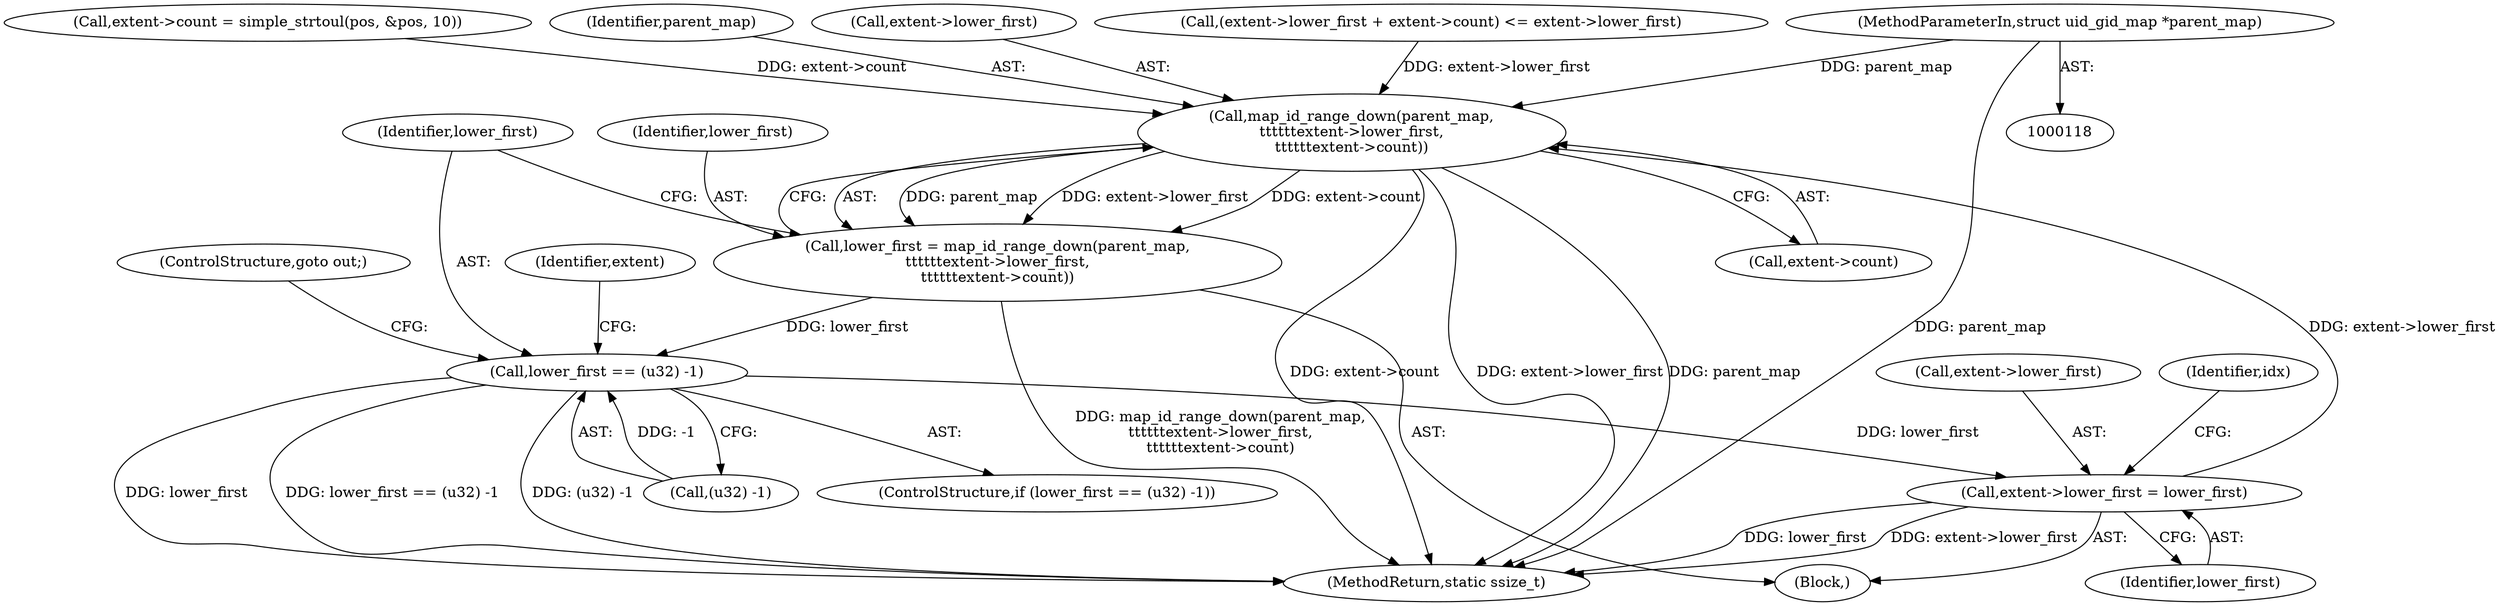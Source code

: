 digraph "0_linux_6708075f104c3c9b04b23336bb0366ca30c3931b@pointer" {
"1000125" [label="(MethodParameterIn,struct uid_gid_map *parent_map)"];
"1000455" [label="(Call,map_id_range_down(parent_map,\n\t\t\t\t\t\textent->lower_first,\n\t\t\t\t\t\textent->count))"];
"1000453" [label="(Call,lower_first = map_id_range_down(parent_map,\n\t\t\t\t\t\textent->lower_first,\n\t\t\t\t\t\textent->count))"];
"1000464" [label="(Call,lower_first == (u32) -1)"];
"1000471" [label="(Call,extent->lower_first = lower_first)"];
"1000457" [label="(Call,extent->lower_first)"];
"1000379" [label="(Call,(extent->lower_first + extent->count) <= extent->lower_first)"];
"1000464" [label="(Call,lower_first == (u32) -1)"];
"1000443" [label="(Block,)"];
"1000318" [label="(Call,extent->count = simple_strtoul(pos, &pos, 10))"];
"1000466" [label="(Call,(u32) -1)"];
"1000465" [label="(Identifier,lower_first)"];
"1000475" [label="(Identifier,lower_first)"];
"1000518" [label="(MethodReturn,static ssize_t)"];
"1000453" [label="(Call,lower_first = map_id_range_down(parent_map,\n\t\t\t\t\t\textent->lower_first,\n\t\t\t\t\t\textent->count))"];
"1000472" [label="(Call,extent->lower_first)"];
"1000463" [label="(ControlStructure,if (lower_first == (u32) -1))"];
"1000471" [label="(Call,extent->lower_first = lower_first)"];
"1000454" [label="(Identifier,lower_first)"];
"1000473" [label="(Identifier,extent)"];
"1000125" [label="(MethodParameterIn,struct uid_gid_map *parent_map)"];
"1000442" [label="(Identifier,idx)"];
"1000470" [label="(ControlStructure,goto out;)"];
"1000455" [label="(Call,map_id_range_down(parent_map,\n\t\t\t\t\t\textent->lower_first,\n\t\t\t\t\t\textent->count))"];
"1000460" [label="(Call,extent->count)"];
"1000456" [label="(Identifier,parent_map)"];
"1000125" -> "1000118"  [label="AST: "];
"1000125" -> "1000518"  [label="DDG: parent_map"];
"1000125" -> "1000455"  [label="DDG: parent_map"];
"1000455" -> "1000453"  [label="AST: "];
"1000455" -> "1000460"  [label="CFG: "];
"1000456" -> "1000455"  [label="AST: "];
"1000457" -> "1000455"  [label="AST: "];
"1000460" -> "1000455"  [label="AST: "];
"1000453" -> "1000455"  [label="CFG: "];
"1000455" -> "1000518"  [label="DDG: extent->count"];
"1000455" -> "1000518"  [label="DDG: extent->lower_first"];
"1000455" -> "1000518"  [label="DDG: parent_map"];
"1000455" -> "1000453"  [label="DDG: parent_map"];
"1000455" -> "1000453"  [label="DDG: extent->lower_first"];
"1000455" -> "1000453"  [label="DDG: extent->count"];
"1000471" -> "1000455"  [label="DDG: extent->lower_first"];
"1000379" -> "1000455"  [label="DDG: extent->lower_first"];
"1000318" -> "1000455"  [label="DDG: extent->count"];
"1000453" -> "1000443"  [label="AST: "];
"1000454" -> "1000453"  [label="AST: "];
"1000465" -> "1000453"  [label="CFG: "];
"1000453" -> "1000518"  [label="DDG: map_id_range_down(parent_map,\n\t\t\t\t\t\textent->lower_first,\n\t\t\t\t\t\textent->count)"];
"1000453" -> "1000464"  [label="DDG: lower_first"];
"1000464" -> "1000463"  [label="AST: "];
"1000464" -> "1000466"  [label="CFG: "];
"1000465" -> "1000464"  [label="AST: "];
"1000466" -> "1000464"  [label="AST: "];
"1000470" -> "1000464"  [label="CFG: "];
"1000473" -> "1000464"  [label="CFG: "];
"1000464" -> "1000518"  [label="DDG: lower_first"];
"1000464" -> "1000518"  [label="DDG: lower_first == (u32) -1"];
"1000464" -> "1000518"  [label="DDG: (u32) -1"];
"1000466" -> "1000464"  [label="DDG: -1"];
"1000464" -> "1000471"  [label="DDG: lower_first"];
"1000471" -> "1000443"  [label="AST: "];
"1000471" -> "1000475"  [label="CFG: "];
"1000472" -> "1000471"  [label="AST: "];
"1000475" -> "1000471"  [label="AST: "];
"1000442" -> "1000471"  [label="CFG: "];
"1000471" -> "1000518"  [label="DDG: extent->lower_first"];
"1000471" -> "1000518"  [label="DDG: lower_first"];
}
